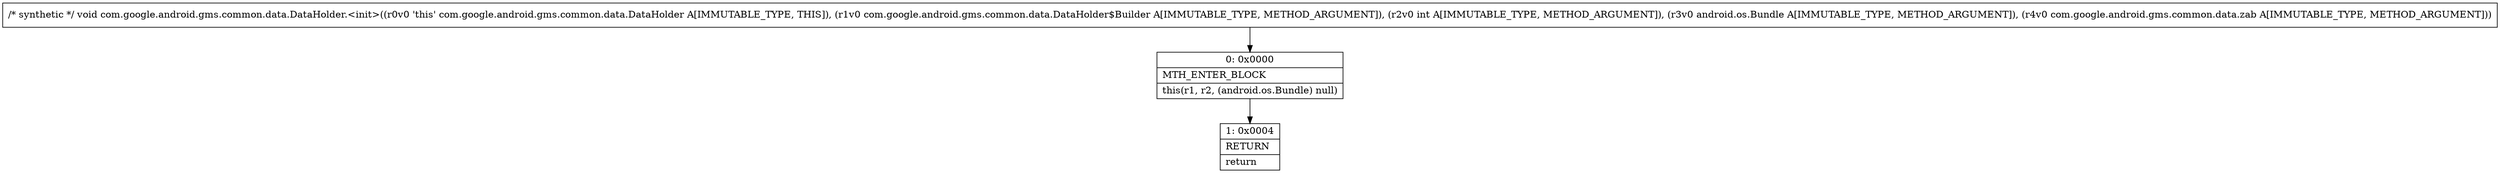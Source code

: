 digraph "CFG forcom.google.android.gms.common.data.DataHolder.\<init\>(Lcom\/google\/android\/gms\/common\/data\/DataHolder$Builder;ILandroid\/os\/Bundle;Lcom\/google\/android\/gms\/common\/data\/zab;)V" {
Node_0 [shape=record,label="{0\:\ 0x0000|MTH_ENTER_BLOCK\l|this(r1, r2, (android.os.Bundle) null)\l}"];
Node_1 [shape=record,label="{1\:\ 0x0004|RETURN\l|return\l}"];
MethodNode[shape=record,label="{\/* synthetic *\/ void com.google.android.gms.common.data.DataHolder.\<init\>((r0v0 'this' com.google.android.gms.common.data.DataHolder A[IMMUTABLE_TYPE, THIS]), (r1v0 com.google.android.gms.common.data.DataHolder$Builder A[IMMUTABLE_TYPE, METHOD_ARGUMENT]), (r2v0 int A[IMMUTABLE_TYPE, METHOD_ARGUMENT]), (r3v0 android.os.Bundle A[IMMUTABLE_TYPE, METHOD_ARGUMENT]), (r4v0 com.google.android.gms.common.data.zab A[IMMUTABLE_TYPE, METHOD_ARGUMENT])) }"];
MethodNode -> Node_0;
Node_0 -> Node_1;
}

